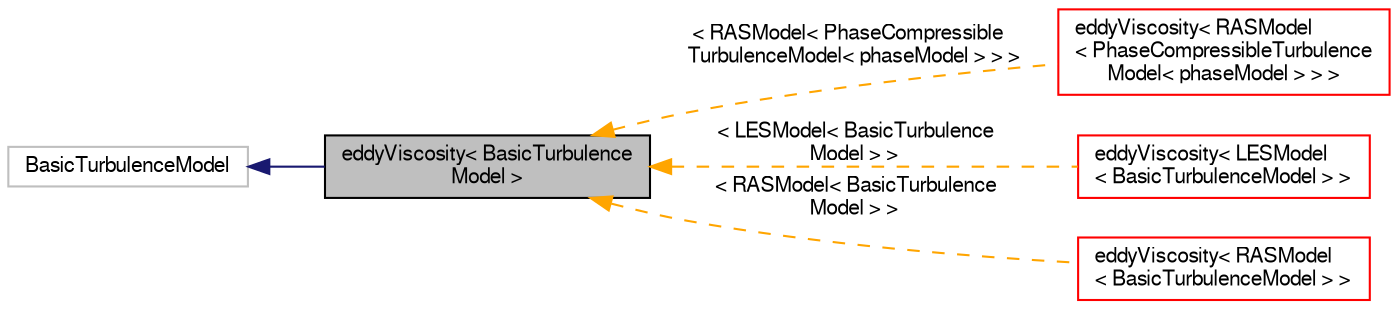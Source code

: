digraph "eddyViscosity&lt; BasicTurbulenceModel &gt;"
{
  bgcolor="transparent";
  edge [fontname="FreeSans",fontsize="10",labelfontname="FreeSans",labelfontsize="10"];
  node [fontname="FreeSans",fontsize="10",shape=record];
  rankdir="LR";
  Node0 [label="eddyViscosity\< BasicTurbulence\lModel \>",height=0.2,width=0.4,color="black", fillcolor="grey75", style="filled", fontcolor="black"];
  Node1 -> Node0 [dir="back",color="midnightblue",fontsize="10",style="solid",fontname="FreeSans"];
  Node1 [label="BasicTurbulenceModel",height=0.2,width=0.4,color="grey75"];
  Node0 -> Node2 [dir="back",color="orange",fontsize="10",style="dashed",label=" \< RASModel\< PhaseCompressible\lTurbulenceModel\< phaseModel \> \> \>" ,fontname="FreeSans"];
  Node2 [label="eddyViscosity\< RASModel\l\< PhaseCompressibleTurbulence\lModel\< phaseModel \> \> \>",height=0.2,width=0.4,color="red",URL="$a31198.html"];
  Node0 -> Node5 [dir="back",color="orange",fontsize="10",style="dashed",label=" \< LESModel\< BasicTurbulence\lModel \> \>" ,fontname="FreeSans"];
  Node5 [label="eddyViscosity\< LESModel\l\< BasicTurbulenceModel \> \>",height=0.2,width=0.4,color="red",URL="$a31198.html"];
  Node0 -> Node12 [dir="back",color="orange",fontsize="10",style="dashed",label=" \< RASModel\< BasicTurbulence\lModel \> \>" ,fontname="FreeSans"];
  Node12 [label="eddyViscosity\< RASModel\l\< BasicTurbulenceModel \> \>",height=0.2,width=0.4,color="red",URL="$a31198.html"];
}
